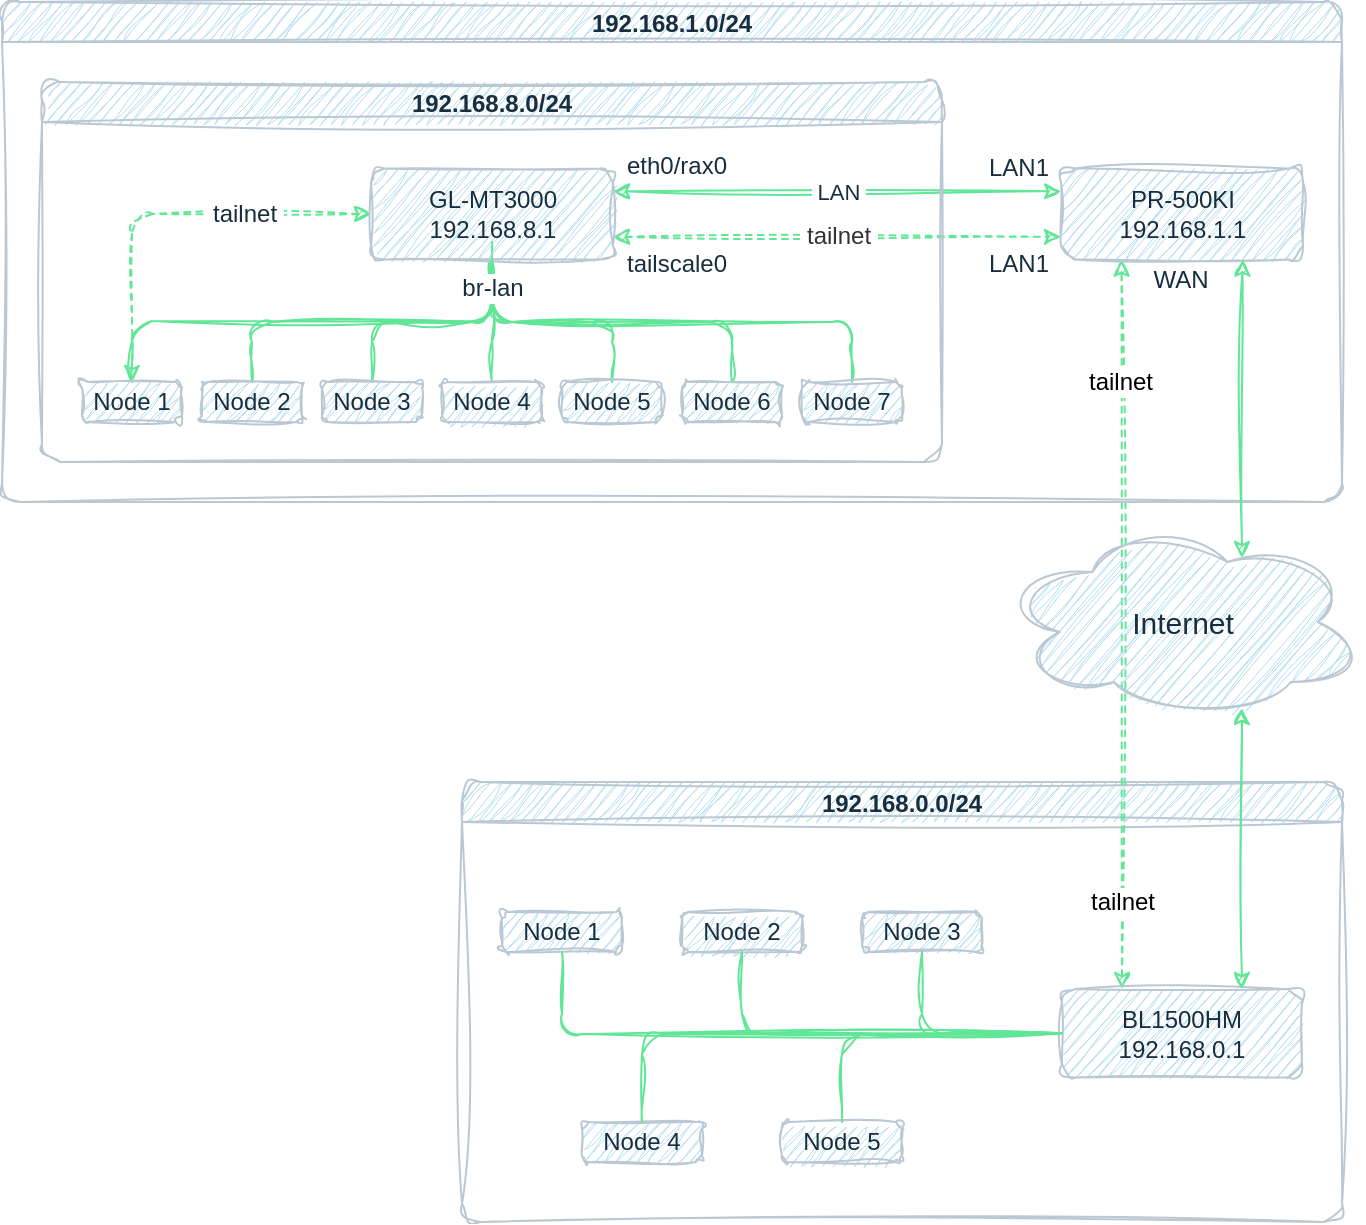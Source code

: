 <mxfile version="24.7.8">
  <diagram name="ページ1" id="pPS3xoXnqM6sQ-M2EUR3">
    <mxGraphModel dx="2025" dy="1121" grid="1" gridSize="10" guides="1" tooltips="1" connect="1" arrows="1" fold="1" page="1" pageScale="1" pageWidth="827" pageHeight="1169" math="0" shadow="0">
      <root>
        <mxCell id="0" />
        <mxCell id="1" parent="0" />
        <mxCell id="TBqUn7i90Os5dq9h37R5-55" value="192.168.0.0/24" style="swimlane;startSize=20;horizontal=1;containerType=tree;newEdgeStyle={&quot;edgeStyle&quot;:&quot;elbowEdgeStyle&quot;,&quot;startArrow&quot;:&quot;none&quot;,&quot;endArrow&quot;:&quot;none&quot;};fillStyle=auto;movable=1;resizable=1;rotatable=1;deletable=1;editable=1;locked=0;connectable=1;labelBackgroundColor=none;labelBorderColor=none;rounded=1;fillColor=#B1DDF0;strokeColor=#BAC8D3;fontColor=#182E3E;container=0;sketch=1;curveFitting=1;jiggle=2;" vertex="1" parent="1">
          <mxGeometry x="-560" y="430" width="440" height="220" as="geometry">
            <mxRectangle x="30" y="520" width="120" height="30" as="alternateBounds" />
          </mxGeometry>
        </mxCell>
        <mxCell id="TBqUn7i90Os5dq9h37R5-158" value="" style="endArrow=classic;html=1;rounded=1;endFill=1;startArrow=classic;startFill=1;movable=1;resizable=1;rotatable=1;deletable=1;editable=1;locked=0;connectable=1;entryX=0.25;entryY=1;entryDx=0;entryDy=0;exitX=0.25;exitY=0;exitDx=0;exitDy=0;dashed=1;labelBackgroundColor=none;fontColor=default;labelBorderColor=none;strokeColor=#60E696;sketch=1;curveFitting=1;jiggle=2;" edge="1" parent="1" source="TBqUn7i90Os5dq9h37R5-56" target="TBqUn7i90Os5dq9h37R5-46">
          <mxGeometry relative="1" as="geometry">
            <mxPoint x="-170" y="328" as="sourcePoint" />
            <mxPoint x="-170" y="177.43" as="targetPoint" />
          </mxGeometry>
        </mxCell>
        <mxCell id="TBqUn7i90Os5dq9h37R5-169" value="&lt;font color=&quot;#000000&quot; style=&quot;font-size: 12px;&quot;&gt;tailnet&lt;/font&gt;" style="edgeLabel;html=1;align=center;verticalAlign=middle;resizable=0;points=[];labelBackgroundColor=default;labelBorderColor=none;rounded=1;fontColor=#182E3E;fontSize=12;sketch=1;curveFitting=1;jiggle=2;" vertex="1" connectable="0" parent="TBqUn7i90Os5dq9h37R5-158">
          <mxGeometry x="0.617" y="1" relative="1" as="geometry">
            <mxPoint y="-9" as="offset" />
          </mxGeometry>
        </mxCell>
        <mxCell id="TBqUn7i90Os5dq9h37R5-170" value="&lt;font color=&quot;#000000&quot; style=&quot;font-size: 12px;&quot;&gt;tailnet&lt;/font&gt;" style="edgeLabel;html=1;align=center;verticalAlign=middle;resizable=0;points=[];labelBackgroundColor=default;labelBorderColor=none;rounded=1;fontColor=#182E3E;fontSize=12;sketch=1;curveFitting=1;jiggle=2;" vertex="1" connectable="0" parent="TBqUn7i90Os5dq9h37R5-158">
          <mxGeometry x="-0.722" y="-1" relative="1" as="geometry">
            <mxPoint x="-1" y="7" as="offset" />
          </mxGeometry>
        </mxCell>
        <mxCell id="TBqUn7i90Os5dq9h37R5-1" value="192.168.1.0/24" style="swimlane;startSize=20;horizontal=1;containerType=tree;newEdgeStyle={&quot;edgeStyle&quot;:&quot;elbowEdgeStyle&quot;,&quot;startArrow&quot;:&quot;none&quot;,&quot;endArrow&quot;:&quot;none&quot;};fillStyle=auto;movable=1;resizable=1;rotatable=1;deletable=1;editable=1;locked=0;connectable=1;labelBackgroundColor=none;container=0;labelBorderColor=none;rounded=1;fillColor=#B1DDF0;strokeColor=#BAC8D3;fontColor=#182E3E;sketch=1;curveFitting=1;jiggle=2;" vertex="1" parent="1">
          <mxGeometry x="-790" y="40" width="670" height="250" as="geometry">
            <mxRectangle x="30" y="520" width="120" height="30" as="alternateBounds" />
          </mxGeometry>
        </mxCell>
        <mxCell id="TBqUn7i90Os5dq9h37R5-57" value="" style="endArrow=classic;html=1;rounded=1;entryX=0;entryY=0.25;entryDx=0;entryDy=0;exitX=1;exitY=0.25;exitDx=0;exitDy=0;endFill=1;startArrow=classic;startFill=1;movable=1;resizable=1;rotatable=1;deletable=1;editable=1;locked=0;connectable=1;labelBackgroundColor=none;fontColor=default;labelBorderColor=none;strokeColor=#60E696;sketch=1;curveFitting=1;jiggle=2;" edge="1" parent="1" source="TBqUn7i90Os5dq9h37R5-153" target="TBqUn7i90Os5dq9h37R5-46">
          <mxGeometry relative="1" as="geometry">
            <mxPoint x="-410" y="322" as="sourcePoint" />
            <mxPoint x="-310" y="322" as="targetPoint" />
          </mxGeometry>
        </mxCell>
        <mxCell id="TBqUn7i90Os5dq9h37R5-58" value="&amp;nbsp;LAN&amp;nbsp;" style="edgeLabel;resizable=1;html=1;;align=center;verticalAlign=middle;movable=1;rotatable=1;deletable=1;editable=1;locked=0;connectable=1;labelBackgroundColor=default;labelBorderColor=none;rounded=1;fontColor=#182E3E;sketch=1;curveFitting=1;jiggle=2;" connectable="0" vertex="1" parent="TBqUn7i90Os5dq9h37R5-57">
          <mxGeometry relative="1" as="geometry" />
        </mxCell>
        <mxCell id="TBqUn7i90Os5dq9h37R5-78" value="" style="endArrow=classic;html=1;rounded=1;entryX=0;entryY=0.75;entryDx=0;entryDy=0;exitX=1;exitY=0.75;exitDx=0;exitDy=0;endFill=1;startArrow=classic;startFill=1;movable=1;resizable=1;rotatable=1;deletable=1;editable=1;locked=0;connectable=1;dashed=1;labelBackgroundColor=none;fontColor=default;labelBorderColor=none;strokeColor=#60E696;sketch=1;curveFitting=1;jiggle=2;" edge="1" parent="1" source="TBqUn7i90Os5dq9h37R5-153" target="TBqUn7i90Os5dq9h37R5-46">
          <mxGeometry relative="1" as="geometry">
            <mxPoint x="-485" y="152" as="sourcePoint" />
            <mxPoint x="-260" y="152" as="targetPoint" />
          </mxGeometry>
        </mxCell>
        <mxCell id="TBqUn7i90Os5dq9h37R5-79" value="&lt;span style=&quot;color: rgb(51, 51, 51); text-align: left; text-wrap: wrap; font-size: 12px;&quot;&gt;&amp;nbsp;&lt;/span&gt;&lt;span style=&quot;color: rgb(51, 51, 51); text-align: left; text-wrap: wrap; font-size: 12px;&quot;&gt;tailnet&amp;nbsp;&lt;/span&gt;" style="edgeLabel;resizable=1;html=1;;align=center;verticalAlign=middle;movable=1;rotatable=1;deletable=1;editable=1;locked=0;connectable=1;fontSize=12;labelBackgroundColor=default;labelBorderColor=none;rounded=1;fontColor=#182E3E;sketch=1;curveFitting=1;jiggle=2;" connectable="0" vertex="1" parent="TBqUn7i90Os5dq9h37R5-78">
          <mxGeometry relative="1" as="geometry">
            <mxPoint y="-1" as="offset" />
          </mxGeometry>
        </mxCell>
        <mxCell id="TBqUn7i90Os5dq9h37R5-135" value="tailscale0" style="edgeLabel;html=1;align=center;verticalAlign=middle;resizable=0;points=[];fontFamily=Helvetica;fontSize=12;labelBackgroundColor=none;labelBorderColor=none;rounded=1;fontColor=#182E3E;sketch=1;curveFitting=1;jiggle=2;" vertex="1" connectable="0" parent="1">
          <mxGeometry x="-444" y="184" as="geometry">
            <mxPoint x="-9" y="-13" as="offset" />
          </mxGeometry>
        </mxCell>
        <mxCell id="TBqUn7i90Os5dq9h37R5-131" value="" style="edgeStyle=elbowEdgeStyle;elbow=vertical;sourcePerimeterSpacing=0;targetPerimeterSpacing=0;startArrow=classic;endArrow=classic;rounded=1;curved=0;movable=1;resizable=1;rotatable=1;deletable=1;editable=1;locked=0;connectable=1;entryX=0.5;entryY=0;entryDx=0;entryDy=0;startFill=1;endFill=1;dashed=1;exitX=0;exitY=0.5;exitDx=0;exitDy=0;labelBackgroundColor=none;fontColor=default;labelBorderColor=none;strokeColor=#60E696;sketch=1;curveFitting=1;jiggle=2;" edge="1" parent="1" source="TBqUn7i90Os5dq9h37R5-153" target="TBqUn7i90Os5dq9h37R5-130">
          <mxGeometry relative="1" as="geometry">
            <mxPoint x="-540" y="170" as="sourcePoint" />
            <mxPoint x="-725" y="193.101" as="targetPoint" />
            <Array as="points">
              <mxPoint x="-660" y="146" />
            </Array>
          </mxGeometry>
        </mxCell>
        <mxCell id="TBqUn7i90Os5dq9h37R5-163" value="&lt;span style=&quot;text-wrap: wrap; text-align: left;&quot;&gt;&amp;nbsp;&lt;/span&gt;&lt;span style=&quot;text-wrap: wrap; text-align: left;&quot;&gt;tailnet&amp;nbsp;&lt;/span&gt;" style="edgeLabel;html=1;align=center;verticalAlign=middle;resizable=0;points=[];fontFamily=Helvetica;fontSize=12;labelBackgroundColor=default;labelBorderColor=none;rounded=1;fontColor=#182E3E;sketch=1;curveFitting=1;jiggle=2;" vertex="1" connectable="0" parent="TBqUn7i90Os5dq9h37R5-131">
          <mxGeometry x="-0.27" relative="1" as="geometry">
            <mxPoint x="11" as="offset" />
          </mxGeometry>
        </mxCell>
        <mxCell id="TBqUn7i90Os5dq9h37R5-149" value="&lt;font style=&quot;font-size: 15px;&quot;&gt;Internet&lt;/font&gt;" style="ellipse;shape=cloud;whiteSpace=wrap;html=1;align=center;verticalAlign=middle;fontFamily=Helvetica;fontSize=12;labelBackgroundColor=none;labelBorderColor=none;rounded=1;fillColor=#B1DDF0;fontColor=#182E3E;strokeColor=#BAC8D3;sketch=1;curveFitting=1;jiggle=2;" vertex="1" parent="1">
          <mxGeometry x="-290" y="300" width="180.5" height="100" as="geometry" />
        </mxCell>
        <mxCell id="l9loDWFrXM23vujXXHem-27" value="192.168.8.0/24" style="swimlane;startSize=20;horizontal=1;containerType=tree;newEdgeStyle={&quot;edgeStyle&quot;:&quot;elbowEdgeStyle&quot;,&quot;startArrow&quot;:&quot;none&quot;,&quot;endArrow&quot;:&quot;none&quot;};fillStyle=auto;movable=1;resizable=1;rotatable=1;deletable=1;editable=1;locked=0;connectable=1;container=0;labelBackgroundColor=none;labelBorderColor=none;rounded=1;fillColor=#B1DDF0;strokeColor=#BAC8D3;fontColor=#182E3E;sketch=1;curveFitting=1;jiggle=2;" parent="1" vertex="1">
          <mxGeometry x="-770" y="80" width="450" height="190" as="geometry">
            <mxRectangle x="30" y="520" width="120" height="30" as="alternateBounds" />
          </mxGeometry>
        </mxCell>
        <mxCell id="TBqUn7i90Os5dq9h37R5-134" value="eth0/rax0" style="edgeLabel;html=1;align=center;verticalAlign=middle;resizable=0;points=[];fontFamily=Helvetica;fontSize=12;labelBackgroundColor=none;labelBorderColor=none;rounded=1;fontColor=#182E3E;sketch=1;curveFitting=1;jiggle=2;" vertex="1" connectable="0" parent="l9loDWFrXM23vujXXHem-27">
          <mxGeometry x="326" y="55" as="geometry">
            <mxPoint x="-9" y="-13" as="offset" />
          </mxGeometry>
        </mxCell>
        <mxCell id="TBqUn7i90Os5dq9h37R5-160" value="LAN1" style="edgeLabel;html=1;align=center;verticalAlign=middle;resizable=0;points=[];fontFamily=Helvetica;fontSize=12;labelBackgroundColor=none;labelBorderColor=none;rounded=1;fontColor=#182E3E;sketch=1;curveFitting=1;jiggle=2;" vertex="1" connectable="0" parent="1">
          <mxGeometry x="-273" y="184" as="geometry">
            <mxPoint x="-9" y="-13" as="offset" />
          </mxGeometry>
        </mxCell>
        <mxCell id="TBqUn7i90Os5dq9h37R5-161" value="LAN1" style="edgeLabel;html=1;align=center;verticalAlign=middle;resizable=0;points=[];fontFamily=Helvetica;fontSize=12;labelBackgroundColor=none;labelBorderColor=none;rounded=1;fontColor=#182E3E;sketch=1;curveFitting=1;jiggle=2;" vertex="1" connectable="0" parent="1">
          <mxGeometry x="-273" y="136" as="geometry">
            <mxPoint x="-9" y="-13" as="offset" />
          </mxGeometry>
        </mxCell>
        <mxCell id="TBqUn7i90Os5dq9h37R5-162" value="WAN" style="edgeLabel;html=1;align=center;verticalAlign=middle;resizable=0;points=[];fontFamily=Helvetica;fontSize=12;labelBackgroundColor=none;labelBorderColor=none;rounded=1;fontColor=#182E3E;sketch=1;curveFitting=1;jiggle=2;" vertex="1" connectable="0" parent="1">
          <mxGeometry x="-192" y="192" as="geometry">
            <mxPoint x="-9" y="-13" as="offset" />
          </mxGeometry>
        </mxCell>
        <mxCell id="TBqUn7i90Os5dq9h37R5-167" value="" style="edgeStyle=elbowEdgeStyle;elbow=vertical;sourcePerimeterSpacing=0;targetPerimeterSpacing=0;startArrow=none;endArrow=none;rounded=1;curved=0;movable=1;resizable=1;rotatable=1;deletable=1;editable=1;locked=0;connectable=1;exitX=0.5;exitY=1;exitDx=0;exitDy=0;entryX=0.5;entryY=0;entryDx=0;entryDy=0;labelBackgroundColor=none;fontColor=default;labelBorderColor=none;strokeColor=#60E696;sketch=1;curveFitting=1;jiggle=2;" edge="1" parent="1" source="TBqUn7i90Os5dq9h37R5-153" target="TBqUn7i90Os5dq9h37R5-130">
          <mxGeometry relative="1" as="geometry">
            <mxPoint x="-535" y="179" as="sourcePoint" />
            <mxPoint x="-655" y="221.601" as="targetPoint" />
            <Array as="points" />
          </mxGeometry>
        </mxCell>
        <mxCell id="l9loDWFrXM23vujXXHem-36" value="" style="edgeStyle=elbowEdgeStyle;elbow=vertical;sourcePerimeterSpacing=0;targetPerimeterSpacing=0;startArrow=none;endArrow=none;rounded=1;curved=0;movable=1;resizable=1;rotatable=1;deletable=1;editable=1;locked=0;connectable=1;exitX=0.5;exitY=1;exitDx=0;exitDy=0;labelBackgroundColor=none;fontColor=default;labelBorderColor=none;strokeColor=#60E696;sketch=1;curveFitting=1;jiggle=2;" parent="1" source="TBqUn7i90Os5dq9h37R5-153" target="l9loDWFrXM23vujXXHem-132" edge="1">
          <mxGeometry relative="1" as="geometry">
            <mxPoint x="-550" y="170" as="sourcePoint" />
            <Array as="points">
              <mxPoint x="-570" y="200" />
            </Array>
          </mxGeometry>
        </mxCell>
        <mxCell id="l9loDWFrXM23vujXXHem-129" value="" style="edgeStyle=elbowEdgeStyle;elbow=vertical;sourcePerimeterSpacing=0;targetPerimeterSpacing=0;startArrow=none;endArrow=none;rounded=1;curved=0;movable=1;resizable=1;rotatable=1;deletable=1;editable=1;locked=0;connectable=1;labelBackgroundColor=none;fontColor=default;labelBorderColor=none;strokeColor=#60E696;sketch=1;curveFitting=1;jiggle=2;" parent="1" edge="1">
          <mxGeometry relative="1" as="geometry">
            <mxPoint x="-545" y="170" as="sourcePoint" />
            <mxPoint x="-425" y="230" as="targetPoint" />
            <Array as="points">
              <mxPoint x="-480" y="200" />
            </Array>
          </mxGeometry>
        </mxCell>
        <mxCell id="l9loDWFrXM23vujXXHem-136" value="" style="edgeStyle=elbowEdgeStyle;elbow=vertical;sourcePerimeterSpacing=0;targetPerimeterSpacing=0;startArrow=none;endArrow=none;rounded=1;curved=0;exitX=0.5;exitY=1;exitDx=0;exitDy=0;movable=1;resizable=1;rotatable=1;deletable=1;editable=1;locked=0;connectable=1;labelBackgroundColor=none;fontColor=default;labelBorderColor=none;strokeColor=#60E696;sketch=1;curveFitting=1;jiggle=2;" parent="1" source="TBqUn7i90Os5dq9h37R5-153" target="l9loDWFrXM23vujXXHem-31" edge="1">
          <mxGeometry relative="1" as="geometry">
            <mxPoint x="-550" y="178.473" as="sourcePoint" />
          </mxGeometry>
        </mxCell>
        <mxCell id="l9loDWFrXM23vujXXHem-131" value="" style="edgeStyle=elbowEdgeStyle;elbow=vertical;sourcePerimeterSpacing=0;targetPerimeterSpacing=0;startArrow=none;endArrow=none;rounded=1;curved=0;movable=1;resizable=1;rotatable=1;deletable=1;editable=1;locked=0;connectable=1;labelBackgroundColor=none;fontColor=default;labelBorderColor=none;strokeColor=#60E696;sketch=1;curveFitting=1;jiggle=2;" parent="1" target="l9loDWFrXM23vujXXHem-130" edge="1">
          <mxGeometry relative="1" as="geometry">
            <mxPoint x="-545" y="160" as="sourcePoint" />
            <Array as="points">
              <mxPoint x="-520" y="200" />
            </Array>
          </mxGeometry>
        </mxCell>
        <mxCell id="TBqUn7i90Os5dq9h37R5-37" value="" style="edgeStyle=elbowEdgeStyle;elbow=vertical;sourcePerimeterSpacing=0;targetPerimeterSpacing=0;startArrow=none;endArrow=none;rounded=1;curved=0;movable=1;resizable=1;rotatable=1;deletable=1;editable=1;locked=0;connectable=1;exitX=0.5;exitY=1;exitDx=0;exitDy=0;labelBackgroundColor=none;fontColor=default;labelBorderColor=none;strokeColor=#60E696;sketch=1;curveFitting=1;jiggle=2;" edge="1" target="TBqUn7i90Os5dq9h37R5-38" parent="1" source="TBqUn7i90Os5dq9h37R5-153">
          <mxGeometry relative="1" as="geometry">
            <mxPoint x="-535" y="542.89" as="sourcePoint" />
            <Array as="points">
              <mxPoint x="-460" y="200" />
            </Array>
          </mxGeometry>
        </mxCell>
        <mxCell id="TBqUn7i90Os5dq9h37R5-153" value="&lt;font style=&quot;vertical-align: inherit;&quot;&gt;GL-MT3000&lt;/font&gt;&lt;div&gt;&lt;font style=&quot;vertical-align: inherit;&quot;&gt;192.168.8.1&lt;/font&gt;&lt;/div&gt;" style="whiteSpace=wrap;html=1;align=center;verticalAlign=middle;fontFamily=Helvetica;fontSize=12;labelBackgroundColor=none;labelBorderColor=none;rounded=1;fillColor=#B1DDF0;strokeColor=#BAC8D3;fontColor=#182E3E;sketch=1;curveFitting=1;jiggle=2;" vertex="1" parent="1">
          <mxGeometry x="-605.5" y="123.26" width="121" height="45.55" as="geometry" />
        </mxCell>
        <mxCell id="TBqUn7i90Os5dq9h37R5-41" value="" style="edgeStyle=elbowEdgeStyle;elbow=vertical;sourcePerimeterSpacing=0;targetPerimeterSpacing=0;startArrow=none;endArrow=none;rounded=1;curved=0;movable=1;resizable=1;rotatable=1;deletable=1;editable=1;locked=0;connectable=1;exitX=0.5;exitY=1;exitDx=0;exitDy=0;entryX=0.5;entryY=0;entryDx=0;entryDy=0;labelBackgroundColor=none;fontColor=default;labelBorderColor=none;strokeColor=#60E696;sketch=1;curveFitting=1;jiggle=2;" edge="1" target="TBqUn7i90Os5dq9h37R5-42" source="TBqUn7i90Os5dq9h37R5-153" parent="1">
          <mxGeometry relative="1" as="geometry">
            <mxPoint x="-590" y="180" as="sourcePoint" />
            <mxPoint x="-665" y="211.601" as="targetPoint" />
            <Array as="points">
              <mxPoint x="-610" y="200" />
            </Array>
          </mxGeometry>
        </mxCell>
        <mxCell id="TBqUn7i90Os5dq9h37R5-168" value="&amp;nbsp;br-lan&amp;nbsp;" style="edgeLabel;html=1;align=center;verticalAlign=middle;resizable=0;points=[];fontFamily=Helvetica;fontSize=12;labelBackgroundColor=default;labelBorderColor=none;rounded=1;fontColor=#182E3E;sketch=1;curveFitting=1;jiggle=2;" vertex="1" connectable="0" parent="TBqUn7i90Os5dq9h37R5-41">
          <mxGeometry x="-0.844" y="-3" relative="1" as="geometry">
            <mxPoint x="3" as="offset" />
          </mxGeometry>
        </mxCell>
        <mxCell id="TBqUn7i90Os5dq9h37R5-130" value="Node 1" style="whiteSpace=wrap;html=1;align=center;verticalAlign=middle;treeFolding=1;treeMoving=1;newEdgeStyle={&quot;edgeStyle&quot;:&quot;elbowEdgeStyle&quot;,&quot;startArrow&quot;:&quot;none&quot;,&quot;endArrow&quot;:&quot;none&quot;};movable=1;resizable=1;rotatable=1;deletable=1;editable=1;locked=0;connectable=1;labelBackgroundColor=none;labelBorderColor=none;rounded=1;fillColor=#B1DDF0;strokeColor=#BAC8D3;fontColor=#182E3E;sketch=1;curveFitting=1;jiggle=2;" vertex="1" parent="1">
          <mxGeometry x="-750" y="230.001" width="50" height="20" as="geometry" />
        </mxCell>
        <mxCell id="l9loDWFrXM23vujXXHem-31" value="Node 4" style="whiteSpace=wrap;html=1;align=center;verticalAlign=middle;treeFolding=1;treeMoving=1;newEdgeStyle={&quot;edgeStyle&quot;:&quot;elbowEdgeStyle&quot;,&quot;startArrow&quot;:&quot;none&quot;,&quot;endArrow&quot;:&quot;none&quot;};movable=1;resizable=1;rotatable=1;deletable=1;editable=1;locked=0;connectable=1;labelBackgroundColor=none;labelBorderColor=none;rounded=1;fillColor=#B1DDF0;strokeColor=#BAC8D3;fontColor=#182E3E;sketch=1;curveFitting=1;jiggle=2;" parent="1" vertex="1" collapsed="1">
          <mxGeometry x="-570" y="230.001" width="50" height="20" as="geometry" />
        </mxCell>
        <mxCell id="l9loDWFrXM23vujXXHem-35" value="Node 6" style="whiteSpace=wrap;html=1;align=center;verticalAlign=middle;treeFolding=1;treeMoving=1;newEdgeStyle={&quot;edgeStyle&quot;:&quot;elbowEdgeStyle&quot;,&quot;startArrow&quot;:&quot;none&quot;,&quot;endArrow&quot;:&quot;none&quot;};movable=1;resizable=1;rotatable=1;deletable=1;editable=1;locked=0;connectable=1;labelBackgroundColor=none;labelBorderColor=none;rounded=1;fillColor=#B1DDF0;strokeColor=#BAC8D3;fontColor=#182E3E;sketch=1;curveFitting=1;jiggle=2;" parent="1" vertex="1">
          <mxGeometry x="-450" y="230.001" width="50" height="20" as="geometry" />
        </mxCell>
        <mxCell id="l9loDWFrXM23vujXXHem-132" value="Node 3" style="whiteSpace=wrap;html=1;align=center;verticalAlign=middle;treeFolding=1;treeMoving=1;newEdgeStyle={&quot;edgeStyle&quot;:&quot;elbowEdgeStyle&quot;,&quot;startArrow&quot;:&quot;none&quot;,&quot;endArrow&quot;:&quot;none&quot;};movable=1;resizable=1;rotatable=1;deletable=1;editable=1;locked=0;connectable=1;labelBackgroundColor=none;labelBorderColor=none;rounded=1;fillColor=#B1DDF0;strokeColor=#BAC8D3;fontColor=#182E3E;sketch=1;curveFitting=1;jiggle=2;" parent="1" vertex="1">
          <mxGeometry x="-630" y="230.001" width="50" height="20" as="geometry" />
        </mxCell>
        <mxCell id="l9loDWFrXM23vujXXHem-130" value="Node 5" style="whiteSpace=wrap;html=1;align=center;verticalAlign=middle;treeFolding=1;treeMoving=1;newEdgeStyle={&quot;edgeStyle&quot;:&quot;elbowEdgeStyle&quot;,&quot;startArrow&quot;:&quot;none&quot;,&quot;endArrow&quot;:&quot;none&quot;};movable=1;resizable=1;rotatable=1;deletable=1;editable=1;locked=0;connectable=1;labelBackgroundColor=none;labelBorderColor=none;rounded=1;fillColor=#B1DDF0;strokeColor=#BAC8D3;fontColor=#182E3E;sketch=1;curveFitting=1;jiggle=2;" parent="1" vertex="1">
          <mxGeometry x="-510" y="230.001" width="50" height="20" as="geometry" />
        </mxCell>
        <mxCell id="TBqUn7i90Os5dq9h37R5-38" value="Node 7" style="whiteSpace=wrap;html=1;align=center;verticalAlign=middle;treeFolding=1;treeMoving=1;newEdgeStyle={&quot;edgeStyle&quot;:&quot;elbowEdgeStyle&quot;,&quot;startArrow&quot;:&quot;none&quot;,&quot;endArrow&quot;:&quot;none&quot;};movable=1;resizable=1;rotatable=1;deletable=1;editable=1;locked=0;connectable=1;labelBackgroundColor=none;labelBorderColor=none;rounded=1;fillColor=#B1DDF0;strokeColor=#BAC8D3;fontColor=#182E3E;sketch=1;curveFitting=1;jiggle=2;" vertex="1" parent="1">
          <mxGeometry x="-390" y="230.001" width="50" height="20" as="geometry" />
        </mxCell>
        <mxCell id="TBqUn7i90Os5dq9h37R5-39" style="edgeStyle=elbowEdgeStyle;rounded=1;orthogonalLoop=1;jettySize=auto;html=1;startArrow=none;endArrow=none;exitX=0.5;exitY=0;exitDx=0;exitDy=0;movable=1;resizable=1;rotatable=1;deletable=1;editable=1;locked=0;connectable=1;labelBackgroundColor=none;fontColor=default;labelBorderColor=none;strokeColor=#EEEEEE;sketch=1;curveFitting=1;jiggle=2;" edge="1" parent="1" source="TBqUn7i90Os5dq9h37R5-38" target="TBqUn7i90Os5dq9h37R5-38">
          <mxGeometry relative="1" as="geometry" />
        </mxCell>
        <mxCell id="TBqUn7i90Os5dq9h37R5-42" value="Node 2" style="whiteSpace=wrap;html=1;align=center;verticalAlign=middle;treeFolding=1;treeMoving=1;newEdgeStyle={&quot;edgeStyle&quot;:&quot;elbowEdgeStyle&quot;,&quot;startArrow&quot;:&quot;none&quot;,&quot;endArrow&quot;:&quot;none&quot;};movable=1;resizable=1;rotatable=1;deletable=1;editable=1;locked=0;connectable=1;labelBackgroundColor=none;labelBorderColor=none;rounded=1;fillColor=#B1DDF0;strokeColor=#BAC8D3;fontColor=#182E3E;sketch=1;curveFitting=1;jiggle=2;" vertex="1" parent="1">
          <mxGeometry x="-690" y="230.001" width="50" height="20" as="geometry" />
        </mxCell>
        <UserObject label="&lt;font style=&quot;vertical-align: inherit;&quot;&gt;&lt;font style=&quot;vertical-align: inherit;&quot;&gt;PR-500KI&lt;/font&gt;&lt;/font&gt;&lt;div&gt;&lt;font style=&quot;vertical-align: inherit;&quot;&gt;&lt;font style=&quot;vertical-align: inherit;&quot;&gt;192.168.1.1&lt;/font&gt;&lt;/font&gt;&lt;/div&gt;" treeRoot="1" id="TBqUn7i90Os5dq9h37R5-46">
          <mxCell style="whiteSpace=wrap;html=1;align=center;treeFolding=1;treeMoving=1;newEdgeStyle={&quot;edgeStyle&quot;:&quot;elbowEdgeStyle&quot;,&quot;startArrow&quot;:&quot;none&quot;,&quot;endArrow&quot;:&quot;none&quot;};verticalAlign=middle;movable=1;resizable=1;rotatable=1;deletable=1;editable=1;locked=0;connectable=1;labelBackgroundColor=none;labelBorderColor=none;rounded=1;fillColor=#B1DDF0;strokeColor=#BAC8D3;fontColor=#182E3E;sketch=1;curveFitting=1;jiggle=2;" vertex="1" parent="1">
            <mxGeometry x="-260.5" y="123.258" width="121" height="45.55" as="geometry" />
          </mxCell>
        </UserObject>
        <mxCell id="TBqUn7i90Os5dq9h37R5-86" value="" style="endArrow=classic;html=1;rounded=1;endFill=1;startArrow=classic;startFill=1;movable=1;resizable=1;rotatable=1;deletable=1;editable=1;locked=0;connectable=1;entryX=0.75;entryY=1;entryDx=0;entryDy=0;labelBackgroundColor=none;fontColor=default;labelBorderColor=none;strokeColor=#60E696;sketch=1;curveFitting=1;jiggle=2;" edge="1" parent="1" target="TBqUn7i90Os5dq9h37R5-46">
          <mxGeometry relative="1" as="geometry">
            <mxPoint x="-170" y="318" as="sourcePoint" />
            <mxPoint x="-180" y="145.43" as="targetPoint" />
          </mxGeometry>
        </mxCell>
        <UserObject label="&lt;font style=&quot;vertical-align: inherit;&quot;&gt;&lt;font style=&quot;vertical-align: inherit;&quot;&gt;BL1500HM&lt;/font&gt;&lt;/font&gt;&lt;div&gt;&lt;font style=&quot;vertical-align: inherit;&quot;&gt;&lt;font style=&quot;vertical-align: inherit;&quot;&gt;192.168.0.1&lt;/font&gt;&lt;/font&gt;&lt;/div&gt;" treeRoot="1" id="TBqUn7i90Os5dq9h37R5-56">
          <mxCell style="whiteSpace=wrap;html=1;align=center;treeFolding=1;treeMoving=1;newEdgeStyle={&quot;edgeStyle&quot;:&quot;elbowEdgeStyle&quot;,&quot;startArrow&quot;:&quot;none&quot;,&quot;endArrow&quot;:&quot;none&quot;};verticalAlign=middle;movable=1;resizable=1;rotatable=1;deletable=1;editable=1;locked=0;connectable=1;labelBackgroundColor=none;labelBorderColor=none;rounded=1;fillColor=#B1DDF0;strokeColor=#BAC8D3;fontColor=#182E3E;sketch=1;curveFitting=1;jiggle=2;" vertex="1" parent="1">
            <mxGeometry x="-260" y="533.548" width="120" height="44.172" as="geometry" />
          </mxCell>
        </UserObject>
        <mxCell id="TBqUn7i90Os5dq9h37R5-88" value="" style="endArrow=classic;html=1;rounded=1;endFill=1;startArrow=classic;startFill=1;movable=1;resizable=1;rotatable=1;deletable=1;editable=1;locked=0;connectable=1;exitX=0.75;exitY=0;exitDx=0;exitDy=0;labelBackgroundColor=none;fontColor=default;labelBorderColor=none;strokeColor=#60E696;sketch=1;curveFitting=1;jiggle=2;" edge="1" parent="1" source="TBqUn7i90Os5dq9h37R5-56">
          <mxGeometry relative="1" as="geometry">
            <mxPoint x="-170" y="533.55" as="sourcePoint" />
            <mxPoint x="-170" y="393" as="targetPoint" />
          </mxGeometry>
        </mxCell>
        <mxCell id="TBqUn7i90Os5dq9h37R5-156" value="Node 3" style="whiteSpace=wrap;html=1;align=center;verticalAlign=middle;treeFolding=1;treeMoving=1;newEdgeStyle={&quot;edgeStyle&quot;:&quot;elbowEdgeStyle&quot;,&quot;startArrow&quot;:&quot;none&quot;,&quot;endArrow&quot;:&quot;none&quot;};fontFamily=Helvetica;fontSize=12;labelBackgroundColor=none;labelBorderColor=none;rounded=1;fillColor=#B1DDF0;strokeColor=#BAC8D3;fontColor=#182E3E;sketch=1;curveFitting=1;jiggle=2;" vertex="1" parent="1">
          <mxGeometry x="-360" y="495" width="60" height="20" as="geometry" />
        </mxCell>
        <mxCell id="TBqUn7i90Os5dq9h37R5-157" value="" style="edgeStyle=elbowEdgeStyle;elbow=vertical;sourcePerimeterSpacing=0;targetPerimeterSpacing=0;startArrow=none;endArrow=none;rounded=1;curved=0;fontFamily=Helvetica;fontSize=12;fontColor=default;exitX=0;exitY=0.5;exitDx=0;exitDy=0;entryX=0.5;entryY=1;entryDx=0;entryDy=0;labelBackgroundColor=none;labelBorderColor=none;strokeColor=#60E696;sketch=1;curveFitting=1;jiggle=2;" edge="1" target="TBqUn7i90Os5dq9h37R5-156" parent="1" source="TBqUn7i90Os5dq9h37R5-56">
          <mxGeometry relative="1" as="geometry">
            <mxPoint x="-460" y="501.26" as="sourcePoint" />
            <mxPoint x="-310" y="504" as="targetPoint" />
            <Array as="points">
              <mxPoint x="-310" y="556" />
            </Array>
          </mxGeometry>
        </mxCell>
        <mxCell id="TBqUn7i90Os5dq9h37R5-172" value="Node 2" style="whiteSpace=wrap;html=1;align=center;verticalAlign=middle;treeFolding=1;treeMoving=1;newEdgeStyle={&quot;edgeStyle&quot;:&quot;elbowEdgeStyle&quot;,&quot;startArrow&quot;:&quot;none&quot;,&quot;endArrow&quot;:&quot;none&quot;};fontFamily=Helvetica;fontSize=12;labelBackgroundColor=none;labelBorderColor=none;rounded=1;fillColor=#B1DDF0;strokeColor=#BAC8D3;fontColor=#182E3E;sketch=1;curveFitting=1;jiggle=2;" vertex="1" parent="1">
          <mxGeometry x="-450" y="495" width="60" height="20" as="geometry" />
        </mxCell>
        <mxCell id="TBqUn7i90Os5dq9h37R5-173" value="" style="edgeStyle=elbowEdgeStyle;elbow=vertical;sourcePerimeterSpacing=0;targetPerimeterSpacing=0;startArrow=none;endArrow=none;rounded=1;curved=0;fontFamily=Helvetica;fontSize=12;fontColor=default;exitX=0;exitY=0.5;exitDx=0;exitDy=0;entryX=0.5;entryY=1;entryDx=0;entryDy=0;labelBackgroundColor=none;labelBorderColor=none;strokeColor=#60E696;sketch=1;curveFitting=1;jiggle=2;" edge="1" parent="1" target="TBqUn7i90Os5dq9h37R5-172" source="TBqUn7i90Os5dq9h37R5-56">
          <mxGeometry relative="1" as="geometry">
            <mxPoint x="-374" y="556" as="sourcePoint" />
            <mxPoint x="-424" y="504" as="targetPoint" />
            <Array as="points">
              <mxPoint x="-424" y="556" />
            </Array>
          </mxGeometry>
        </mxCell>
        <mxCell id="TBqUn7i90Os5dq9h37R5-174" value="Node 1" style="whiteSpace=wrap;html=1;align=center;verticalAlign=middle;treeFolding=1;treeMoving=1;newEdgeStyle={&quot;edgeStyle&quot;:&quot;elbowEdgeStyle&quot;,&quot;startArrow&quot;:&quot;none&quot;,&quot;endArrow&quot;:&quot;none&quot;};fontFamily=Helvetica;fontSize=12;labelBackgroundColor=none;labelBorderColor=none;rounded=1;fillColor=#B1DDF0;strokeColor=#BAC8D3;fontColor=#182E3E;sketch=1;curveFitting=1;jiggle=2;" vertex="1" parent="1">
          <mxGeometry x="-540" y="495" width="60" height="20" as="geometry" />
        </mxCell>
        <mxCell id="TBqUn7i90Os5dq9h37R5-175" value="" style="edgeStyle=elbowEdgeStyle;elbow=vertical;sourcePerimeterSpacing=0;targetPerimeterSpacing=0;startArrow=none;endArrow=none;rounded=1;curved=0;fontFamily=Helvetica;fontSize=12;fontColor=default;exitX=0;exitY=0.5;exitDx=0;exitDy=0;entryX=0.5;entryY=1;entryDx=0;entryDy=0;labelBackgroundColor=none;labelBorderColor=none;strokeColor=#60E696;sketch=1;curveFitting=1;jiggle=2;" edge="1" parent="1" target="TBqUn7i90Os5dq9h37R5-174" source="TBqUn7i90Os5dq9h37R5-56">
          <mxGeometry relative="1" as="geometry">
            <mxPoint x="-350" y="556" as="sourcePoint" />
            <mxPoint x="-514" y="504" as="targetPoint" />
            <Array as="points">
              <mxPoint x="-514" y="556" />
            </Array>
          </mxGeometry>
        </mxCell>
        <mxCell id="TBqUn7i90Os5dq9h37R5-176" value="Node 4" style="whiteSpace=wrap;html=1;align=center;verticalAlign=middle;treeFolding=1;treeMoving=1;newEdgeStyle={&quot;edgeStyle&quot;:&quot;elbowEdgeStyle&quot;,&quot;startArrow&quot;:&quot;none&quot;,&quot;endArrow&quot;:&quot;none&quot;};fontFamily=Helvetica;fontSize=12;labelBackgroundColor=none;labelBorderColor=none;rounded=1;fillColor=#B1DDF0;strokeColor=#BAC8D3;fontColor=#182E3E;sketch=1;curveFitting=1;jiggle=2;" vertex="1" parent="1">
          <mxGeometry x="-500" y="600" width="60" height="20" as="geometry" />
        </mxCell>
        <mxCell id="TBqUn7i90Os5dq9h37R5-177" value="" style="edgeStyle=elbowEdgeStyle;elbow=vertical;sourcePerimeterSpacing=0;targetPerimeterSpacing=0;startArrow=none;endArrow=none;rounded=1;curved=0;fontFamily=Helvetica;fontSize=12;fontColor=default;exitX=0;exitY=0.5;exitDx=0;exitDy=0;labelBackgroundColor=none;labelBorderColor=none;strokeColor=#60E696;entryX=0.5;entryY=0;entryDx=0;entryDy=0;sketch=1;curveFitting=1;jiggle=2;" edge="1" parent="1" target="TBqUn7i90Os5dq9h37R5-176" source="TBqUn7i90Os5dq9h37R5-56">
          <mxGeometry relative="1" as="geometry">
            <mxPoint x="-260" y="650" as="sourcePoint" />
            <mxPoint x="-510" y="580" as="targetPoint" />
            <Array as="points">
              <mxPoint x="-390" y="556" />
            </Array>
          </mxGeometry>
        </mxCell>
        <mxCell id="TBqUn7i90Os5dq9h37R5-178" style="edgeStyle=elbowEdgeStyle;rounded=0;orthogonalLoop=1;jettySize=auto;html=1;startArrow=none;endArrow=none;entryX=0.5;entryY=0;entryDx=0;entryDy=0;sketch=1;curveFitting=1;jiggle=2;" edge="1" parent="1" source="TBqUn7i90Os5dq9h37R5-176" target="TBqUn7i90Os5dq9h37R5-176">
          <mxGeometry relative="1" as="geometry" />
        </mxCell>
        <mxCell id="TBqUn7i90Os5dq9h37R5-180" value="Node 5" style="whiteSpace=wrap;html=1;align=center;verticalAlign=middle;treeFolding=1;treeMoving=1;newEdgeStyle={&quot;edgeStyle&quot;:&quot;elbowEdgeStyle&quot;,&quot;startArrow&quot;:&quot;none&quot;,&quot;endArrow&quot;:&quot;none&quot;};fontFamily=Helvetica;fontSize=12;labelBackgroundColor=none;labelBorderColor=none;rounded=1;fillColor=#B1DDF0;strokeColor=#BAC8D3;fontColor=#182E3E;sketch=1;curveFitting=1;jiggle=2;" vertex="1" parent="1">
          <mxGeometry x="-400" y="600" width="60" height="20" as="geometry" />
        </mxCell>
        <mxCell id="TBqUn7i90Os5dq9h37R5-181" value="" style="edgeStyle=elbowEdgeStyle;elbow=vertical;sourcePerimeterSpacing=0;targetPerimeterSpacing=0;startArrow=none;endArrow=none;rounded=1;curved=0;fontFamily=Helvetica;fontSize=12;fontColor=default;labelBackgroundColor=none;labelBorderColor=none;strokeColor=#60E696;entryX=0.5;entryY=0;entryDx=0;entryDy=0;exitX=0;exitY=0.5;exitDx=0;exitDy=0;sketch=1;curveFitting=1;jiggle=2;" edge="1" parent="1" target="TBqUn7i90Os5dq9h37R5-180" source="TBqUn7i90Os5dq9h37R5-56">
          <mxGeometry relative="1" as="geometry">
            <mxPoint x="-270" y="556" as="sourcePoint" />
            <mxPoint x="-420" y="580" as="targetPoint" />
            <Array as="points">
              <mxPoint x="-300" y="556" />
            </Array>
          </mxGeometry>
        </mxCell>
      </root>
    </mxGraphModel>
  </diagram>
</mxfile>
